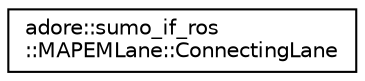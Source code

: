 digraph "Graphical Class Hierarchy"
{
 // LATEX_PDF_SIZE
  edge [fontname="Helvetica",fontsize="10",labelfontname="Helvetica",labelfontsize="10"];
  node [fontname="Helvetica",fontsize="10",shape=record];
  rankdir="LR";
  Node0 [label="adore::sumo_if_ros\l::MAPEMLane::ConnectingLane",height=0.2,width=0.4,color="black", fillcolor="white", style="filled",URL="$structadore_1_1sumo__if__ros_1_1MAPEMLane_1_1ConnectingLane.html",tooltip=" "];
}

